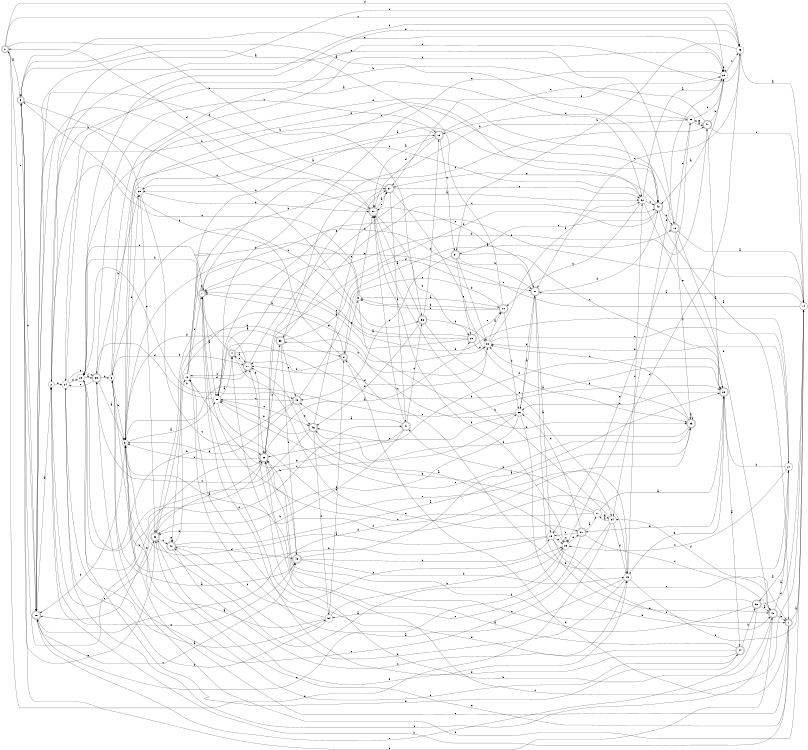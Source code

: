 digraph n46_6 {
__start0 [label="" shape="none"];

rankdir=LR;
size="8,5";

s0 [style="rounded,filled", color="black", fillcolor="white" shape="doublecircle", label="0"];
s1 [style="rounded,filled", color="black", fillcolor="white" shape="doublecircle", label="1"];
s2 [style="filled", color="black", fillcolor="white" shape="circle", label="2"];
s3 [style="filled", color="black", fillcolor="white" shape="circle", label="3"];
s4 [style="rounded,filled", color="black", fillcolor="white" shape="doublecircle", label="4"];
s5 [style="filled", color="black", fillcolor="white" shape="circle", label="5"];
s6 [style="rounded,filled", color="black", fillcolor="white" shape="doublecircle", label="6"];
s7 [style="rounded,filled", color="black", fillcolor="white" shape="doublecircle", label="7"];
s8 [style="rounded,filled", color="black", fillcolor="white" shape="doublecircle", label="8"];
s9 [style="filled", color="black", fillcolor="white" shape="circle", label="9"];
s10 [style="rounded,filled", color="black", fillcolor="white" shape="doublecircle", label="10"];
s11 [style="filled", color="black", fillcolor="white" shape="circle", label="11"];
s12 [style="filled", color="black", fillcolor="white" shape="circle", label="12"];
s13 [style="rounded,filled", color="black", fillcolor="white" shape="doublecircle", label="13"];
s14 [style="filled", color="black", fillcolor="white" shape="circle", label="14"];
s15 [style="filled", color="black", fillcolor="white" shape="circle", label="15"];
s16 [style="rounded,filled", color="black", fillcolor="white" shape="doublecircle", label="16"];
s17 [style="rounded,filled", color="black", fillcolor="white" shape="doublecircle", label="17"];
s18 [style="rounded,filled", color="black", fillcolor="white" shape="doublecircle", label="18"];
s19 [style="filled", color="black", fillcolor="white" shape="circle", label="19"];
s20 [style="filled", color="black", fillcolor="white" shape="circle", label="20"];
s21 [style="filled", color="black", fillcolor="white" shape="circle", label="21"];
s22 [style="filled", color="black", fillcolor="white" shape="circle", label="22"];
s23 [style="rounded,filled", color="black", fillcolor="white" shape="doublecircle", label="23"];
s24 [style="filled", color="black", fillcolor="white" shape="circle", label="24"];
s25 [style="rounded,filled", color="black", fillcolor="white" shape="doublecircle", label="25"];
s26 [style="filled", color="black", fillcolor="white" shape="circle", label="26"];
s27 [style="rounded,filled", color="black", fillcolor="white" shape="doublecircle", label="27"];
s28 [style="filled", color="black", fillcolor="white" shape="circle", label="28"];
s29 [style="filled", color="black", fillcolor="white" shape="circle", label="29"];
s30 [style="filled", color="black", fillcolor="white" shape="circle", label="30"];
s31 [style="rounded,filled", color="black", fillcolor="white" shape="doublecircle", label="31"];
s32 [style="filled", color="black", fillcolor="white" shape="circle", label="32"];
s33 [style="rounded,filled", color="black", fillcolor="white" shape="doublecircle", label="33"];
s34 [style="filled", color="black", fillcolor="white" shape="circle", label="34"];
s35 [style="rounded,filled", color="black", fillcolor="white" shape="doublecircle", label="35"];
s36 [style="filled", color="black", fillcolor="white" shape="circle", label="36"];
s37 [style="rounded,filled", color="black", fillcolor="white" shape="doublecircle", label="37"];
s38 [style="filled", color="black", fillcolor="white" shape="circle", label="38"];
s39 [style="rounded,filled", color="black", fillcolor="white" shape="doublecircle", label="39"];
s40 [style="rounded,filled", color="black", fillcolor="white" shape="doublecircle", label="40"];
s41 [style="rounded,filled", color="black", fillcolor="white" shape="doublecircle", label="41"];
s42 [style="rounded,filled", color="black", fillcolor="white" shape="doublecircle", label="42"];
s43 [style="filled", color="black", fillcolor="white" shape="circle", label="43"];
s44 [style="rounded,filled", color="black", fillcolor="white" shape="doublecircle", label="44"];
s45 [style="rounded,filled", color="black", fillcolor="white" shape="doublecircle", label="45"];
s46 [style="rounded,filled", color="black", fillcolor="white" shape="doublecircle", label="46"];
s47 [style="rounded,filled", color="black", fillcolor="white" shape="doublecircle", label="47"];
s48 [style="rounded,filled", color="black", fillcolor="white" shape="doublecircle", label="48"];
s49 [style="rounded,filled", color="black", fillcolor="white" shape="doublecircle", label="49"];
s50 [style="rounded,filled", color="black", fillcolor="white" shape="doublecircle", label="50"];
s51 [style="rounded,filled", color="black", fillcolor="white" shape="doublecircle", label="51"];
s52 [style="rounded,filled", color="black", fillcolor="white" shape="doublecircle", label="52"];
s53 [style="rounded,filled", color="black", fillcolor="white" shape="doublecircle", label="53"];
s54 [style="filled", color="black", fillcolor="white" shape="circle", label="54"];
s55 [style="rounded,filled", color="black", fillcolor="white" shape="doublecircle", label="55"];
s56 [style="rounded,filled", color="black", fillcolor="white" shape="doublecircle", label="56"];
s0 -> s6 [label="a"];
s0 -> s56 [label="b"];
s0 -> s29 [label="c"];
s0 -> s43 [label="d"];
s0 -> s18 [label="e"];
s1 -> s14 [label="a"];
s1 -> s2 [label="b"];
s1 -> s9 [label="c"];
s1 -> s8 [label="d"];
s1 -> s52 [label="e"];
s2 -> s32 [label="a"];
s2 -> s24 [label="b"];
s2 -> s52 [label="c"];
s2 -> s43 [label="d"];
s2 -> s43 [label="e"];
s3 -> s48 [label="a"];
s3 -> s9 [label="b"];
s3 -> s42 [label="c"];
s3 -> s17 [label="d"];
s3 -> s43 [label="e"];
s4 -> s17 [label="a"];
s4 -> s28 [label="b"];
s4 -> s30 [label="c"];
s4 -> s47 [label="d"];
s4 -> s51 [label="e"];
s5 -> s10 [label="a"];
s5 -> s33 [label="b"];
s5 -> s2 [label="c"];
s5 -> s52 [label="d"];
s5 -> s50 [label="e"];
s6 -> s42 [label="a"];
s6 -> s39 [label="b"];
s6 -> s56 [label="c"];
s6 -> s18 [label="d"];
s6 -> s29 [label="e"];
s7 -> s20 [label="a"];
s7 -> s27 [label="b"];
s7 -> s47 [label="c"];
s7 -> s28 [label="d"];
s7 -> s7 [label="e"];
s8 -> s7 [label="a"];
s8 -> s21 [label="b"];
s8 -> s6 [label="c"];
s8 -> s17 [label="d"];
s8 -> s5 [label="e"];
s9 -> s20 [label="a"];
s9 -> s38 [label="b"];
s9 -> s29 [label="c"];
s9 -> s18 [label="d"];
s9 -> s25 [label="e"];
s10 -> s6 [label="a"];
s10 -> s5 [label="b"];
s10 -> s8 [label="c"];
s10 -> s36 [label="d"];
s10 -> s5 [label="e"];
s11 -> s25 [label="a"];
s11 -> s41 [label="b"];
s11 -> s7 [label="c"];
s11 -> s17 [label="d"];
s11 -> s34 [label="e"];
s12 -> s13 [label="a"];
s12 -> s37 [label="b"];
s12 -> s26 [label="c"];
s12 -> s17 [label="d"];
s12 -> s7 [label="e"];
s13 -> s50 [label="a"];
s13 -> s9 [label="b"];
s13 -> s31 [label="c"];
s13 -> s50 [label="d"];
s13 -> s29 [label="e"];
s14 -> s27 [label="a"];
s14 -> s20 [label="b"];
s14 -> s39 [label="c"];
s14 -> s3 [label="d"];
s14 -> s7 [label="e"];
s15 -> s12 [label="a"];
s15 -> s40 [label="b"];
s15 -> s32 [label="c"];
s15 -> s9 [label="d"];
s15 -> s14 [label="e"];
s16 -> s14 [label="a"];
s16 -> s45 [label="b"];
s16 -> s33 [label="c"];
s16 -> s28 [label="d"];
s16 -> s22 [label="e"];
s17 -> s32 [label="a"];
s17 -> s39 [label="b"];
s17 -> s12 [label="c"];
s17 -> s9 [label="d"];
s17 -> s4 [label="e"];
s18 -> s2 [label="a"];
s18 -> s50 [label="b"];
s18 -> s48 [label="c"];
s18 -> s33 [label="d"];
s18 -> s16 [label="e"];
s19 -> s9 [label="a"];
s19 -> s3 [label="b"];
s19 -> s1 [label="c"];
s19 -> s1 [label="d"];
s19 -> s26 [label="e"];
s20 -> s4 [label="a"];
s20 -> s25 [label="b"];
s20 -> s46 [label="c"];
s20 -> s35 [label="d"];
s20 -> s15 [label="e"];
s21 -> s55 [label="a"];
s21 -> s25 [label="b"];
s21 -> s26 [label="c"];
s21 -> s9 [label="d"];
s21 -> s30 [label="e"];
s22 -> s47 [label="a"];
s22 -> s24 [label="b"];
s22 -> s29 [label="c"];
s22 -> s13 [label="d"];
s22 -> s19 [label="e"];
s23 -> s7 [label="a"];
s23 -> s3 [label="b"];
s23 -> s7 [label="c"];
s23 -> s30 [label="d"];
s23 -> s10 [label="e"];
s24 -> s54 [label="a"];
s24 -> s32 [label="b"];
s24 -> s45 [label="c"];
s24 -> s28 [label="d"];
s24 -> s35 [label="e"];
s25 -> s44 [label="a"];
s25 -> s51 [label="b"];
s25 -> s36 [label="c"];
s25 -> s46 [label="d"];
s25 -> s15 [label="e"];
s26 -> s52 [label="a"];
s26 -> s50 [label="b"];
s26 -> s26 [label="c"];
s26 -> s51 [label="d"];
s26 -> s18 [label="e"];
s27 -> s19 [label="a"];
s27 -> s36 [label="b"];
s27 -> s50 [label="c"];
s27 -> s42 [label="d"];
s27 -> s45 [label="e"];
s28 -> s35 [label="a"];
s28 -> s49 [label="b"];
s28 -> s36 [label="c"];
s28 -> s41 [label="d"];
s28 -> s44 [label="e"];
s29 -> s42 [label="a"];
s29 -> s29 [label="b"];
s29 -> s43 [label="c"];
s29 -> s34 [label="d"];
s29 -> s20 [label="e"];
s30 -> s10 [label="a"];
s30 -> s32 [label="b"];
s30 -> s21 [label="c"];
s30 -> s17 [label="d"];
s30 -> s40 [label="e"];
s31 -> s49 [label="a"];
s31 -> s27 [label="b"];
s31 -> s25 [label="c"];
s31 -> s30 [label="d"];
s31 -> s23 [label="e"];
s32 -> s29 [label="a"];
s32 -> s10 [label="b"];
s32 -> s42 [label="c"];
s32 -> s38 [label="d"];
s32 -> s25 [label="e"];
s33 -> s33 [label="a"];
s33 -> s30 [label="b"];
s33 -> s30 [label="c"];
s33 -> s46 [label="d"];
s33 -> s20 [label="e"];
s34 -> s11 [label="a"];
s34 -> s50 [label="b"];
s34 -> s35 [label="c"];
s34 -> s15 [label="d"];
s34 -> s0 [label="e"];
s35 -> s9 [label="a"];
s35 -> s38 [label="b"];
s35 -> s13 [label="c"];
s35 -> s3 [label="d"];
s35 -> s24 [label="e"];
s36 -> s27 [label="a"];
s36 -> s45 [label="b"];
s36 -> s53 [label="c"];
s36 -> s52 [label="d"];
s36 -> s39 [label="e"];
s37 -> s33 [label="a"];
s37 -> s41 [label="b"];
s37 -> s32 [label="c"];
s37 -> s18 [label="d"];
s37 -> s53 [label="e"];
s38 -> s42 [label="a"];
s38 -> s18 [label="b"];
s38 -> s39 [label="c"];
s38 -> s50 [label="d"];
s38 -> s52 [label="e"];
s39 -> s23 [label="a"];
s39 -> s22 [label="b"];
s39 -> s53 [label="c"];
s39 -> s9 [label="d"];
s39 -> s18 [label="e"];
s40 -> s33 [label="a"];
s40 -> s12 [label="b"];
s40 -> s15 [label="c"];
s40 -> s48 [label="d"];
s40 -> s40 [label="e"];
s41 -> s49 [label="a"];
s41 -> s52 [label="b"];
s41 -> s50 [label="c"];
s41 -> s56 [label="d"];
s41 -> s12 [label="e"];
s42 -> s1 [label="a"];
s42 -> s16 [label="b"];
s42 -> s31 [label="c"];
s42 -> s39 [label="d"];
s42 -> s37 [label="e"];
s43 -> s14 [label="a"];
s43 -> s31 [label="b"];
s43 -> s27 [label="c"];
s43 -> s26 [label="d"];
s43 -> s28 [label="e"];
s44 -> s17 [label="a"];
s44 -> s55 [label="b"];
s44 -> s9 [label="c"];
s44 -> s7 [label="d"];
s44 -> s7 [label="e"];
s45 -> s21 [label="a"];
s45 -> s4 [label="b"];
s45 -> s6 [label="c"];
s45 -> s34 [label="d"];
s45 -> s1 [label="e"];
s46 -> s26 [label="a"];
s46 -> s20 [label="b"];
s46 -> s35 [label="c"];
s46 -> s54 [label="d"];
s46 -> s37 [label="e"];
s47 -> s25 [label="a"];
s47 -> s29 [label="b"];
s47 -> s37 [label="c"];
s47 -> s14 [label="d"];
s47 -> s22 [label="e"];
s48 -> s25 [label="a"];
s48 -> s39 [label="b"];
s48 -> s19 [label="c"];
s48 -> s15 [label="d"];
s48 -> s2 [label="e"];
s49 -> s16 [label="a"];
s49 -> s28 [label="b"];
s49 -> s20 [label="c"];
s49 -> s9 [label="d"];
s49 -> s46 [label="e"];
s50 -> s37 [label="a"];
s50 -> s23 [label="b"];
s50 -> s38 [label="c"];
s50 -> s0 [label="d"];
s50 -> s37 [label="e"];
s51 -> s11 [label="a"];
s51 -> s19 [label="b"];
s51 -> s45 [label="c"];
s51 -> s36 [label="d"];
s51 -> s54 [label="e"];
s52 -> s39 [label="a"];
s52 -> s8 [label="b"];
s52 -> s40 [label="c"];
s52 -> s15 [label="d"];
s52 -> s6 [label="e"];
s53 -> s20 [label="a"];
s53 -> s48 [label="b"];
s53 -> s42 [label="c"];
s53 -> s27 [label="d"];
s53 -> s49 [label="e"];
s54 -> s9 [label="a"];
s54 -> s26 [label="b"];
s54 -> s40 [label="c"];
s54 -> s24 [label="d"];
s54 -> s8 [label="e"];
s55 -> s45 [label="a"];
s55 -> s39 [label="b"];
s55 -> s39 [label="c"];
s55 -> s14 [label="d"];
s55 -> s18 [label="e"];
s56 -> s50 [label="a"];
s56 -> s13 [label="b"];
s56 -> s34 [label="c"];
s56 -> s30 [label="d"];
s56 -> s46 [label="e"];

}
